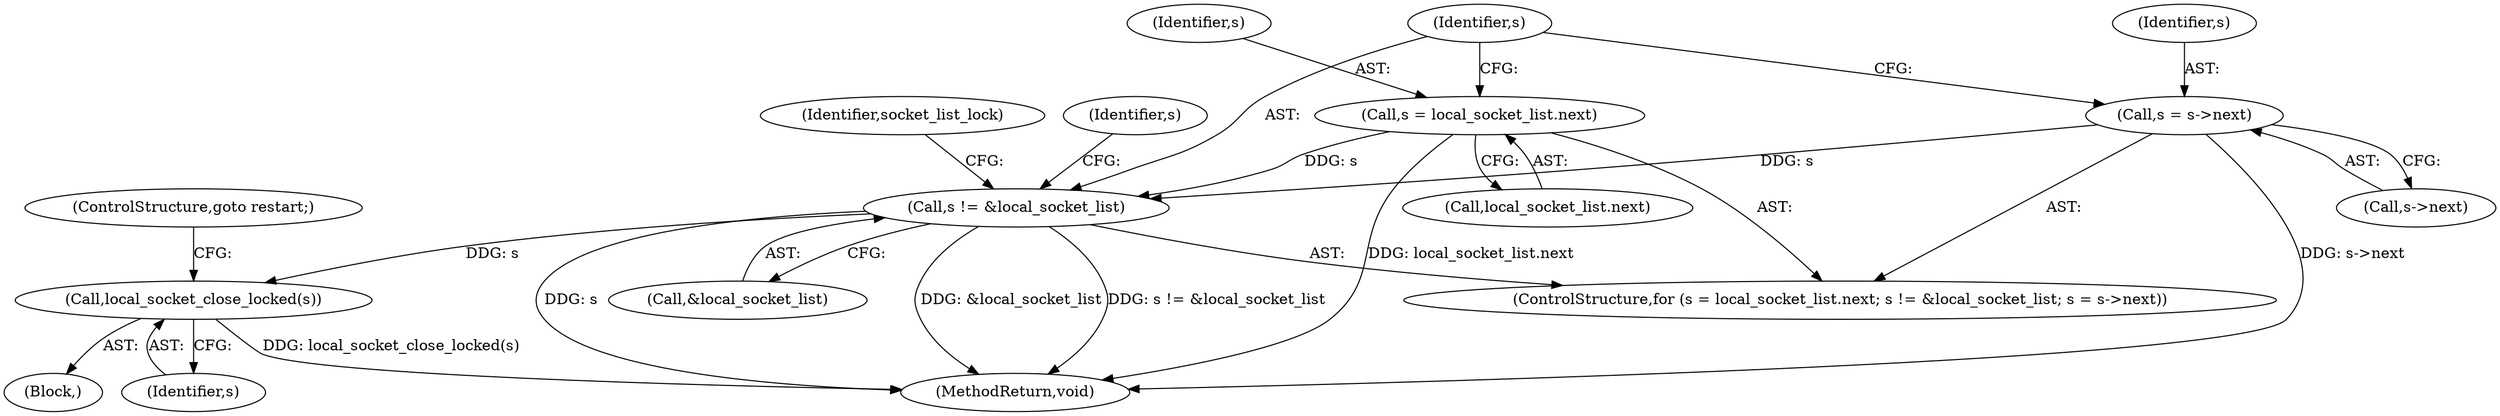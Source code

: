 digraph "1_Android_268068f25673242d1d5130d96202d3288c91b700@API" {
"1000144" [label="(Call,local_socket_close_locked(s))"];
"1000115" [label="(Call,s != &local_socket_list)"];
"1000119" [label="(Call,s = s->next)"];
"1000110" [label="(Call,s = local_socket_list.next)"];
"1000116" [label="(Identifier,s)"];
"1000117" [label="(Call,&local_socket_list)"];
"1000110" [label="(Call,s = local_socket_list.next)"];
"1000121" [label="(Call,s->next)"];
"1000111" [label="(Identifier,s)"];
"1000149" [label="(Identifier,socket_list_lock)"];
"1000112" [label="(Call,local_socket_list.next)"];
"1000145" [label="(Identifier,s)"];
"1000120" [label="(Identifier,s)"];
"1000129" [label="(Identifier,s)"];
"1000115" [label="(Call,s != &local_socket_list)"];
"1000119" [label="(Call,s = s->next)"];
"1000109" [label="(ControlStructure,for (s = local_socket_list.next; s != &local_socket_list; s = s->next))"];
"1000144" [label="(Call,local_socket_close_locked(s))"];
"1000146" [label="(ControlStructure,goto restart;)"];
"1000150" [label="(MethodReturn,void)"];
"1000143" [label="(Block,)"];
"1000144" -> "1000143"  [label="AST: "];
"1000144" -> "1000145"  [label="CFG: "];
"1000145" -> "1000144"  [label="AST: "];
"1000146" -> "1000144"  [label="CFG: "];
"1000144" -> "1000150"  [label="DDG: local_socket_close_locked(s)"];
"1000115" -> "1000144"  [label="DDG: s"];
"1000115" -> "1000109"  [label="AST: "];
"1000115" -> "1000117"  [label="CFG: "];
"1000116" -> "1000115"  [label="AST: "];
"1000117" -> "1000115"  [label="AST: "];
"1000129" -> "1000115"  [label="CFG: "];
"1000149" -> "1000115"  [label="CFG: "];
"1000115" -> "1000150"  [label="DDG: &local_socket_list"];
"1000115" -> "1000150"  [label="DDG: s != &local_socket_list"];
"1000115" -> "1000150"  [label="DDG: s"];
"1000119" -> "1000115"  [label="DDG: s"];
"1000110" -> "1000115"  [label="DDG: s"];
"1000119" -> "1000109"  [label="AST: "];
"1000119" -> "1000121"  [label="CFG: "];
"1000120" -> "1000119"  [label="AST: "];
"1000121" -> "1000119"  [label="AST: "];
"1000116" -> "1000119"  [label="CFG: "];
"1000119" -> "1000150"  [label="DDG: s->next"];
"1000110" -> "1000109"  [label="AST: "];
"1000110" -> "1000112"  [label="CFG: "];
"1000111" -> "1000110"  [label="AST: "];
"1000112" -> "1000110"  [label="AST: "];
"1000116" -> "1000110"  [label="CFG: "];
"1000110" -> "1000150"  [label="DDG: local_socket_list.next"];
}
